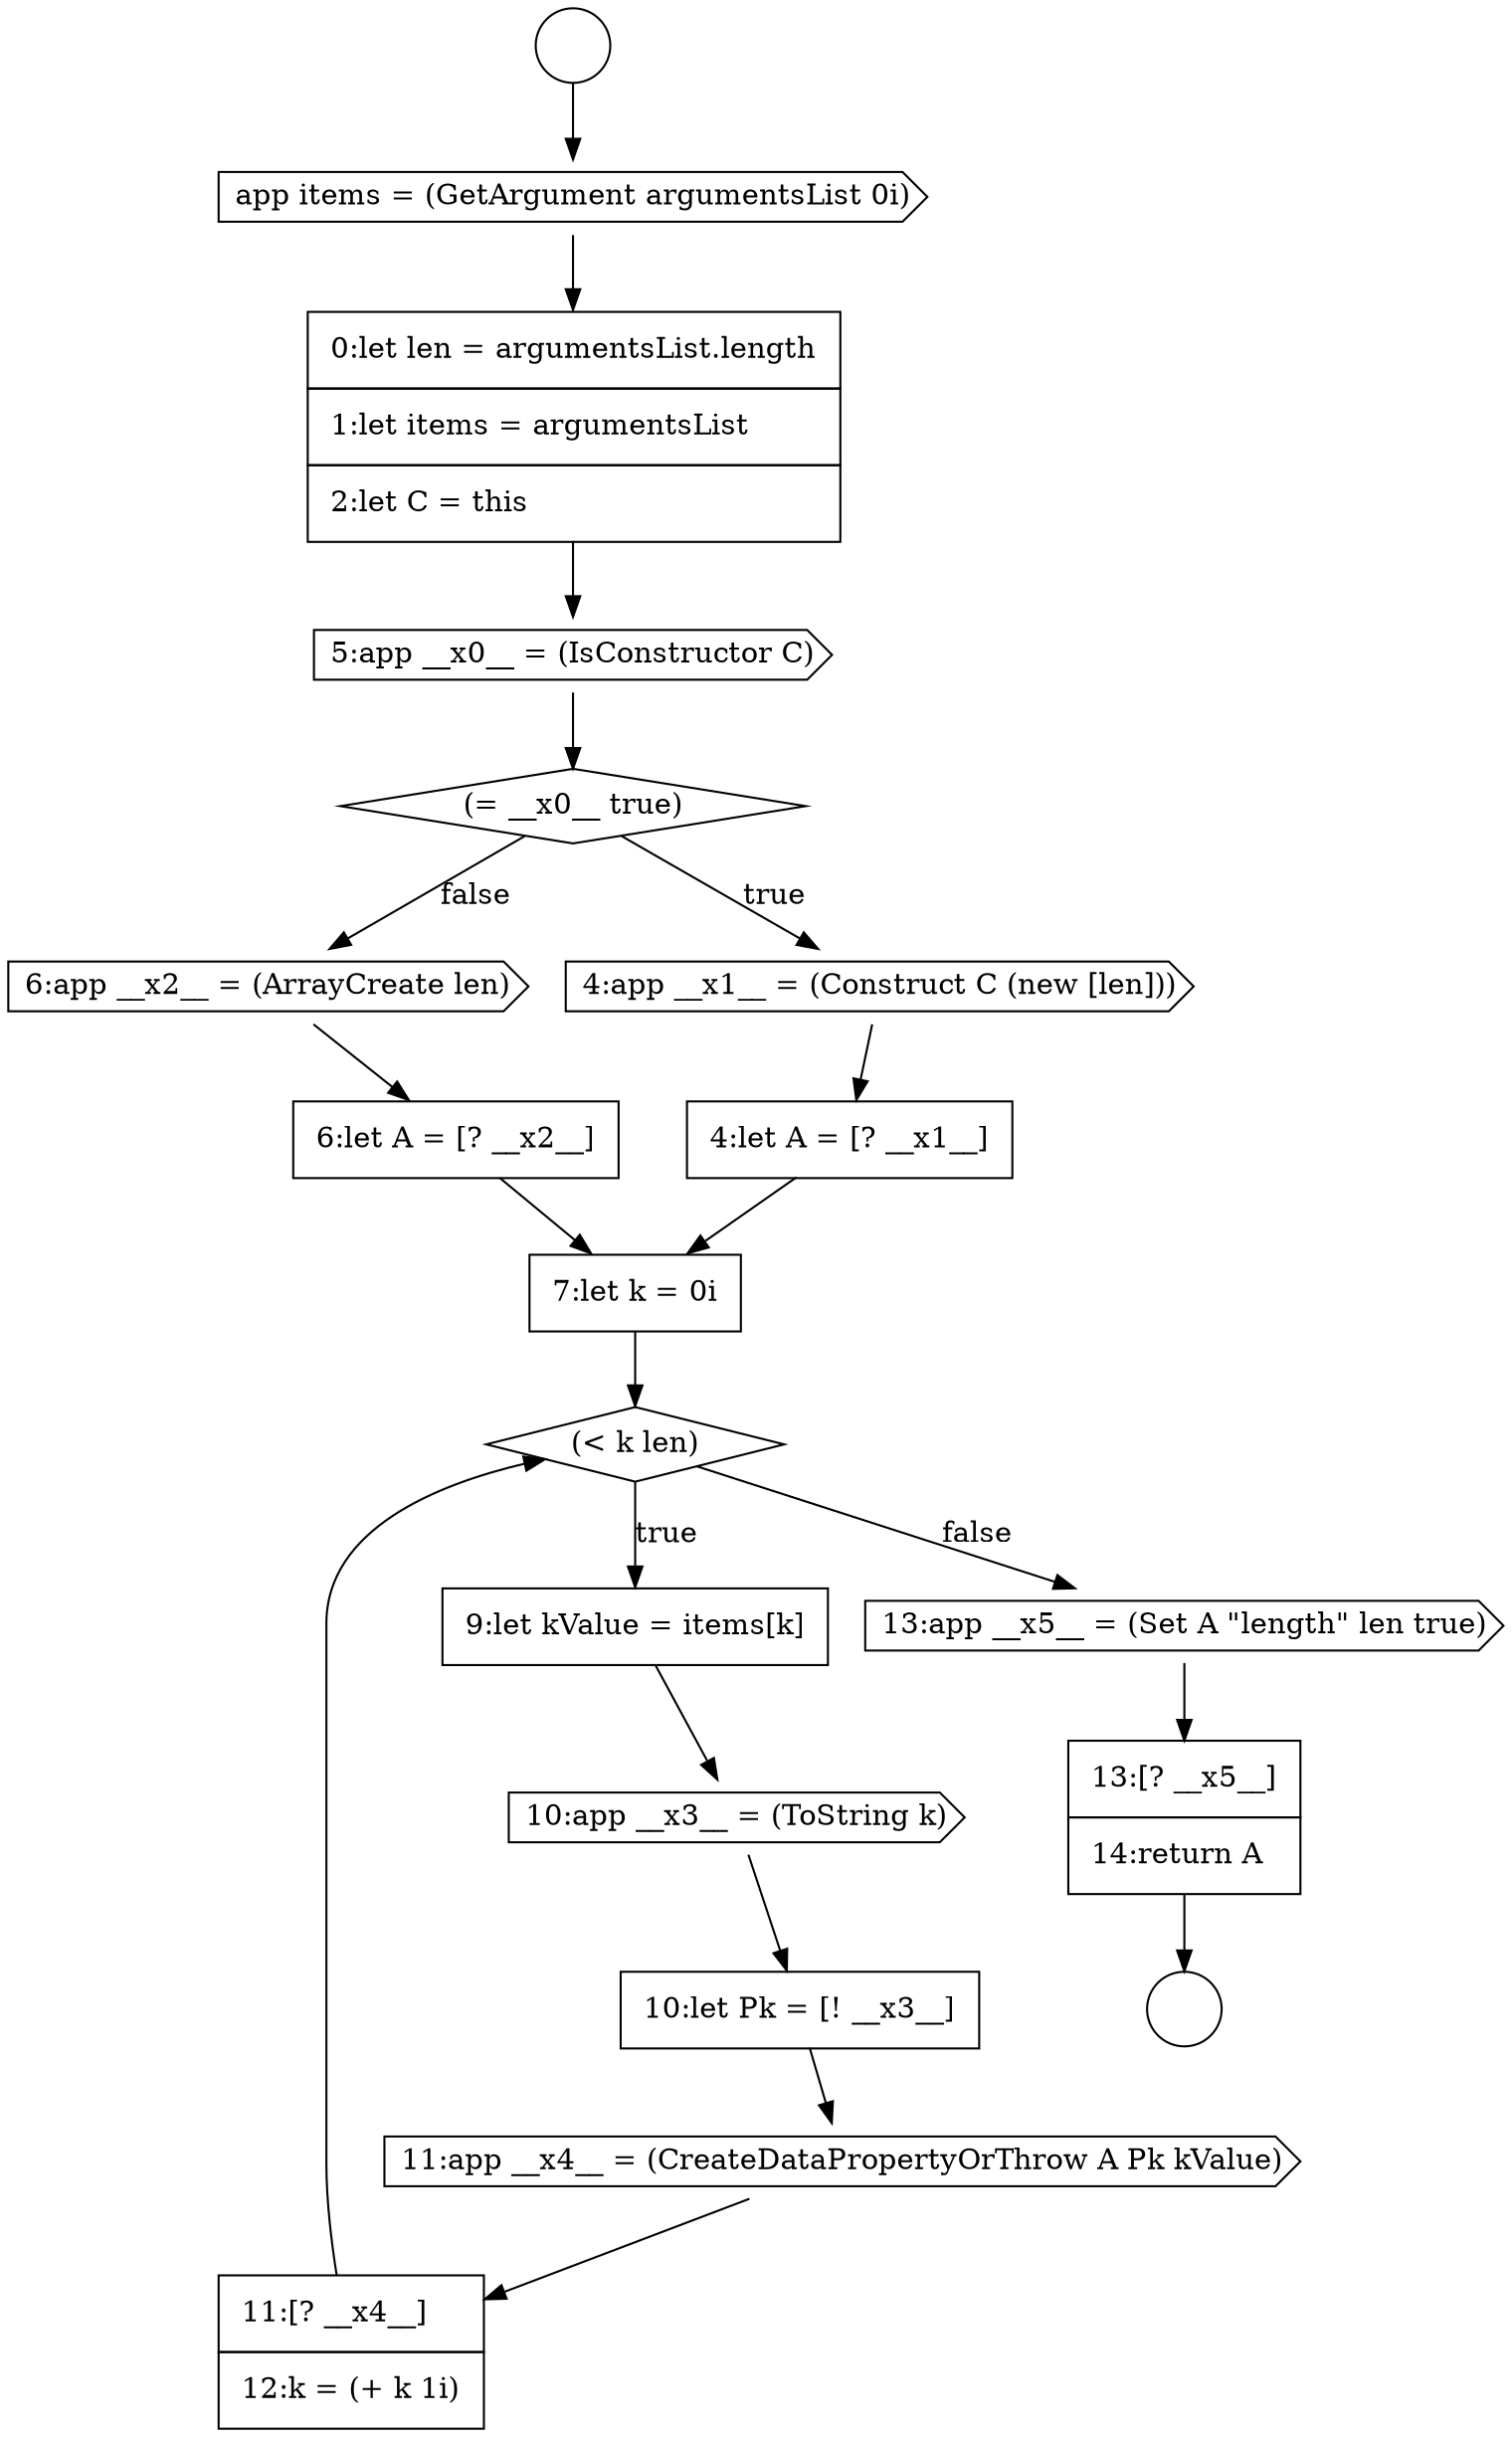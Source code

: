 digraph {
  node13700 [shape=circle label=" " color="black" fillcolor="white" style=filled]
  node13708 [shape=cds, label=<<font color="black">6:app __x2__ = (ArrayCreate len)</font>> color="black" fillcolor="white" style=filled]
  node13709 [shape=none, margin=0, label=<<font color="black">
    <table border="0" cellborder="1" cellspacing="0" cellpadding="10">
      <tr><td align="left">6:let A = [? __x2__]</td></tr>
    </table>
  </font>> color="black" fillcolor="white" style=filled]
  node13718 [shape=none, margin=0, label=<<font color="black">
    <table border="0" cellborder="1" cellspacing="0" cellpadding="10">
      <tr><td align="left">13:[? __x5__]</td></tr>
      <tr><td align="left">14:return A</td></tr>
    </table>
  </font>> color="black" fillcolor="white" style=filled]
  node13714 [shape=none, margin=0, label=<<font color="black">
    <table border="0" cellborder="1" cellspacing="0" cellpadding="10">
      <tr><td align="left">10:let Pk = [! __x3__]</td></tr>
    </table>
  </font>> color="black" fillcolor="white" style=filled]
  node13703 [shape=none, margin=0, label=<<font color="black">
    <table border="0" cellborder="1" cellspacing="0" cellpadding="10">
      <tr><td align="left">0:let len = argumentsList.length</td></tr>
      <tr><td align="left">1:let items = argumentsList</td></tr>
      <tr><td align="left">2:let C = this</td></tr>
    </table>
  </font>> color="black" fillcolor="white" style=filled]
  node13710 [shape=none, margin=0, label=<<font color="black">
    <table border="0" cellborder="1" cellspacing="0" cellpadding="10">
      <tr><td align="left">7:let k = 0i</td></tr>
    </table>
  </font>> color="black" fillcolor="white" style=filled]
  node13705 [shape=diamond, label=<<font color="black">(= __x0__ true)</font>> color="black" fillcolor="white" style=filled]
  node13713 [shape=cds, label=<<font color="black">10:app __x3__ = (ToString k)</font>> color="black" fillcolor="white" style=filled]
  node13706 [shape=cds, label=<<font color="black">4:app __x1__ = (Construct C (new [len]))</font>> color="black" fillcolor="white" style=filled]
  node13701 [shape=circle label=" " color="black" fillcolor="white" style=filled]
  node13712 [shape=none, margin=0, label=<<font color="black">
    <table border="0" cellborder="1" cellspacing="0" cellpadding="10">
      <tr><td align="left">9:let kValue = items[k]</td></tr>
    </table>
  </font>> color="black" fillcolor="white" style=filled]
  node13707 [shape=none, margin=0, label=<<font color="black">
    <table border="0" cellborder="1" cellspacing="0" cellpadding="10">
      <tr><td align="left">4:let A = [? __x1__]</td></tr>
    </table>
  </font>> color="black" fillcolor="white" style=filled]
  node13704 [shape=cds, label=<<font color="black">5:app __x0__ = (IsConstructor C)</font>> color="black" fillcolor="white" style=filled]
  node13715 [shape=cds, label=<<font color="black">11:app __x4__ = (CreateDataPropertyOrThrow A Pk kValue)</font>> color="black" fillcolor="white" style=filled]
  node13717 [shape=cds, label=<<font color="black">13:app __x5__ = (Set A &quot;length&quot; len true)</font>> color="black" fillcolor="white" style=filled]
  node13702 [shape=cds, label=<<font color="black">app items = (GetArgument argumentsList 0i)</font>> color="black" fillcolor="white" style=filled]
  node13716 [shape=none, margin=0, label=<<font color="black">
    <table border="0" cellborder="1" cellspacing="0" cellpadding="10">
      <tr><td align="left">11:[? __x4__]</td></tr>
      <tr><td align="left">12:k = (+ k 1i)</td></tr>
    </table>
  </font>> color="black" fillcolor="white" style=filled]
  node13711 [shape=diamond, label=<<font color="black">(&lt; k len)</font>> color="black" fillcolor="white" style=filled]
  node13712 -> node13713 [ color="black"]
  node13707 -> node13710 [ color="black"]
  node13714 -> node13715 [ color="black"]
  node13706 -> node13707 [ color="black"]
  node13703 -> node13704 [ color="black"]
  node13715 -> node13716 [ color="black"]
  node13717 -> node13718 [ color="black"]
  node13716 -> node13711 [ color="black"]
  node13709 -> node13710 [ color="black"]
  node13713 -> node13714 [ color="black"]
  node13718 -> node13701 [ color="black"]
  node13704 -> node13705 [ color="black"]
  node13705 -> node13706 [label=<<font color="black">true</font>> color="black"]
  node13705 -> node13708 [label=<<font color="black">false</font>> color="black"]
  node13711 -> node13712 [label=<<font color="black">true</font>> color="black"]
  node13711 -> node13717 [label=<<font color="black">false</font>> color="black"]
  node13702 -> node13703 [ color="black"]
  node13700 -> node13702 [ color="black"]
  node13708 -> node13709 [ color="black"]
  node13710 -> node13711 [ color="black"]
}
